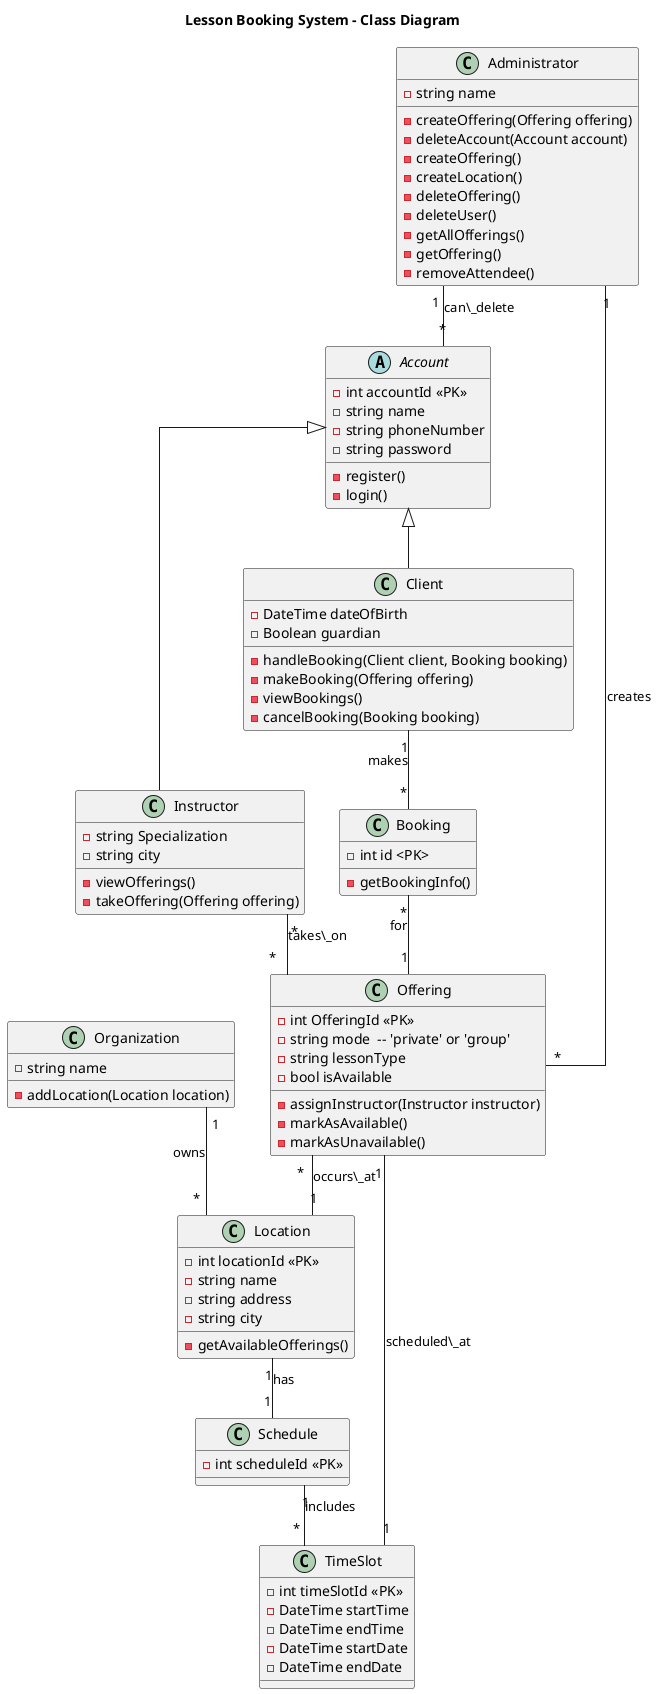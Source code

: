 @startuml ClassDiagram
skinparam linetype ortho

title Lesson Booking System - Class Diagram

class Organization {
  - string name
  - addLocation(Location location)
}

class Location {
  - int locationId <<PK>>
  - string name
  - string address
  - string city
  - getAvailableOfferings()
}

class Schedule {
  - int scheduleId <<PK>>
}

class TimeSlot {
  - int timeSlotId <<PK>>
  - DateTime startTime
  - DateTime endTime
  - DateTime startDate
  - DateTime endDate
}


abstract class Account {
  - int accountId <<PK>>
  - string name
  - string phoneNumber
  - string password
  - register()
  - login()
}

class Instructor {
  - string Specialization
  - viewOfferings()
  - string city
  - takeOffering(Offering offering)
}

class Offering {
  - int OfferingId <<PK>>
  - string mode  -- 'private' or 'group'
  - string lessonType
  - bool isAvailable
  - assignInstructor(Instructor instructor)
  - markAsAvailable()
  - markAsUnavailable()
}

class Client {
  - DateTime dateOfBirth
  - Boolean guardian
  - handleBooking(Client client, Booking booking)
  - makeBooking(Offering offering)
  - viewBookings()
  - cancelBooking(Booking booking)
}

class Administrator {
  - string name
  - createOffering(Offering offering)
  - deleteAccount(Account account)
  - createOffering()
  - createLocation()
  - deleteOffering()
  - deleteUser()
  - getAllOfferings()
  - getOffering()
  - removeAttendee()
}


class Booking {
  - int id <PK>
  - getBookingInfo()
}

Account <|-- Instructor
Account <|-- Client

Organization "1" -- "*" Location : owns
Location "1" -- "1" Schedule : has
Schedule "1" -- "*" TimeSlot : includes
Instructor "*" -- "*" Offering : takes\_on
Offering "*" -- "1" Location : occurs\_at
Offering "1" -- "1" TimeSlot : scheduled\_at
Client "1" -- "*" Booking : makes
Booking "*" -- "1" Offering : for
Administrator "1" -- "*" Offering : creates
Administrator "1" -- "*" Account : can\_delete

@enduml